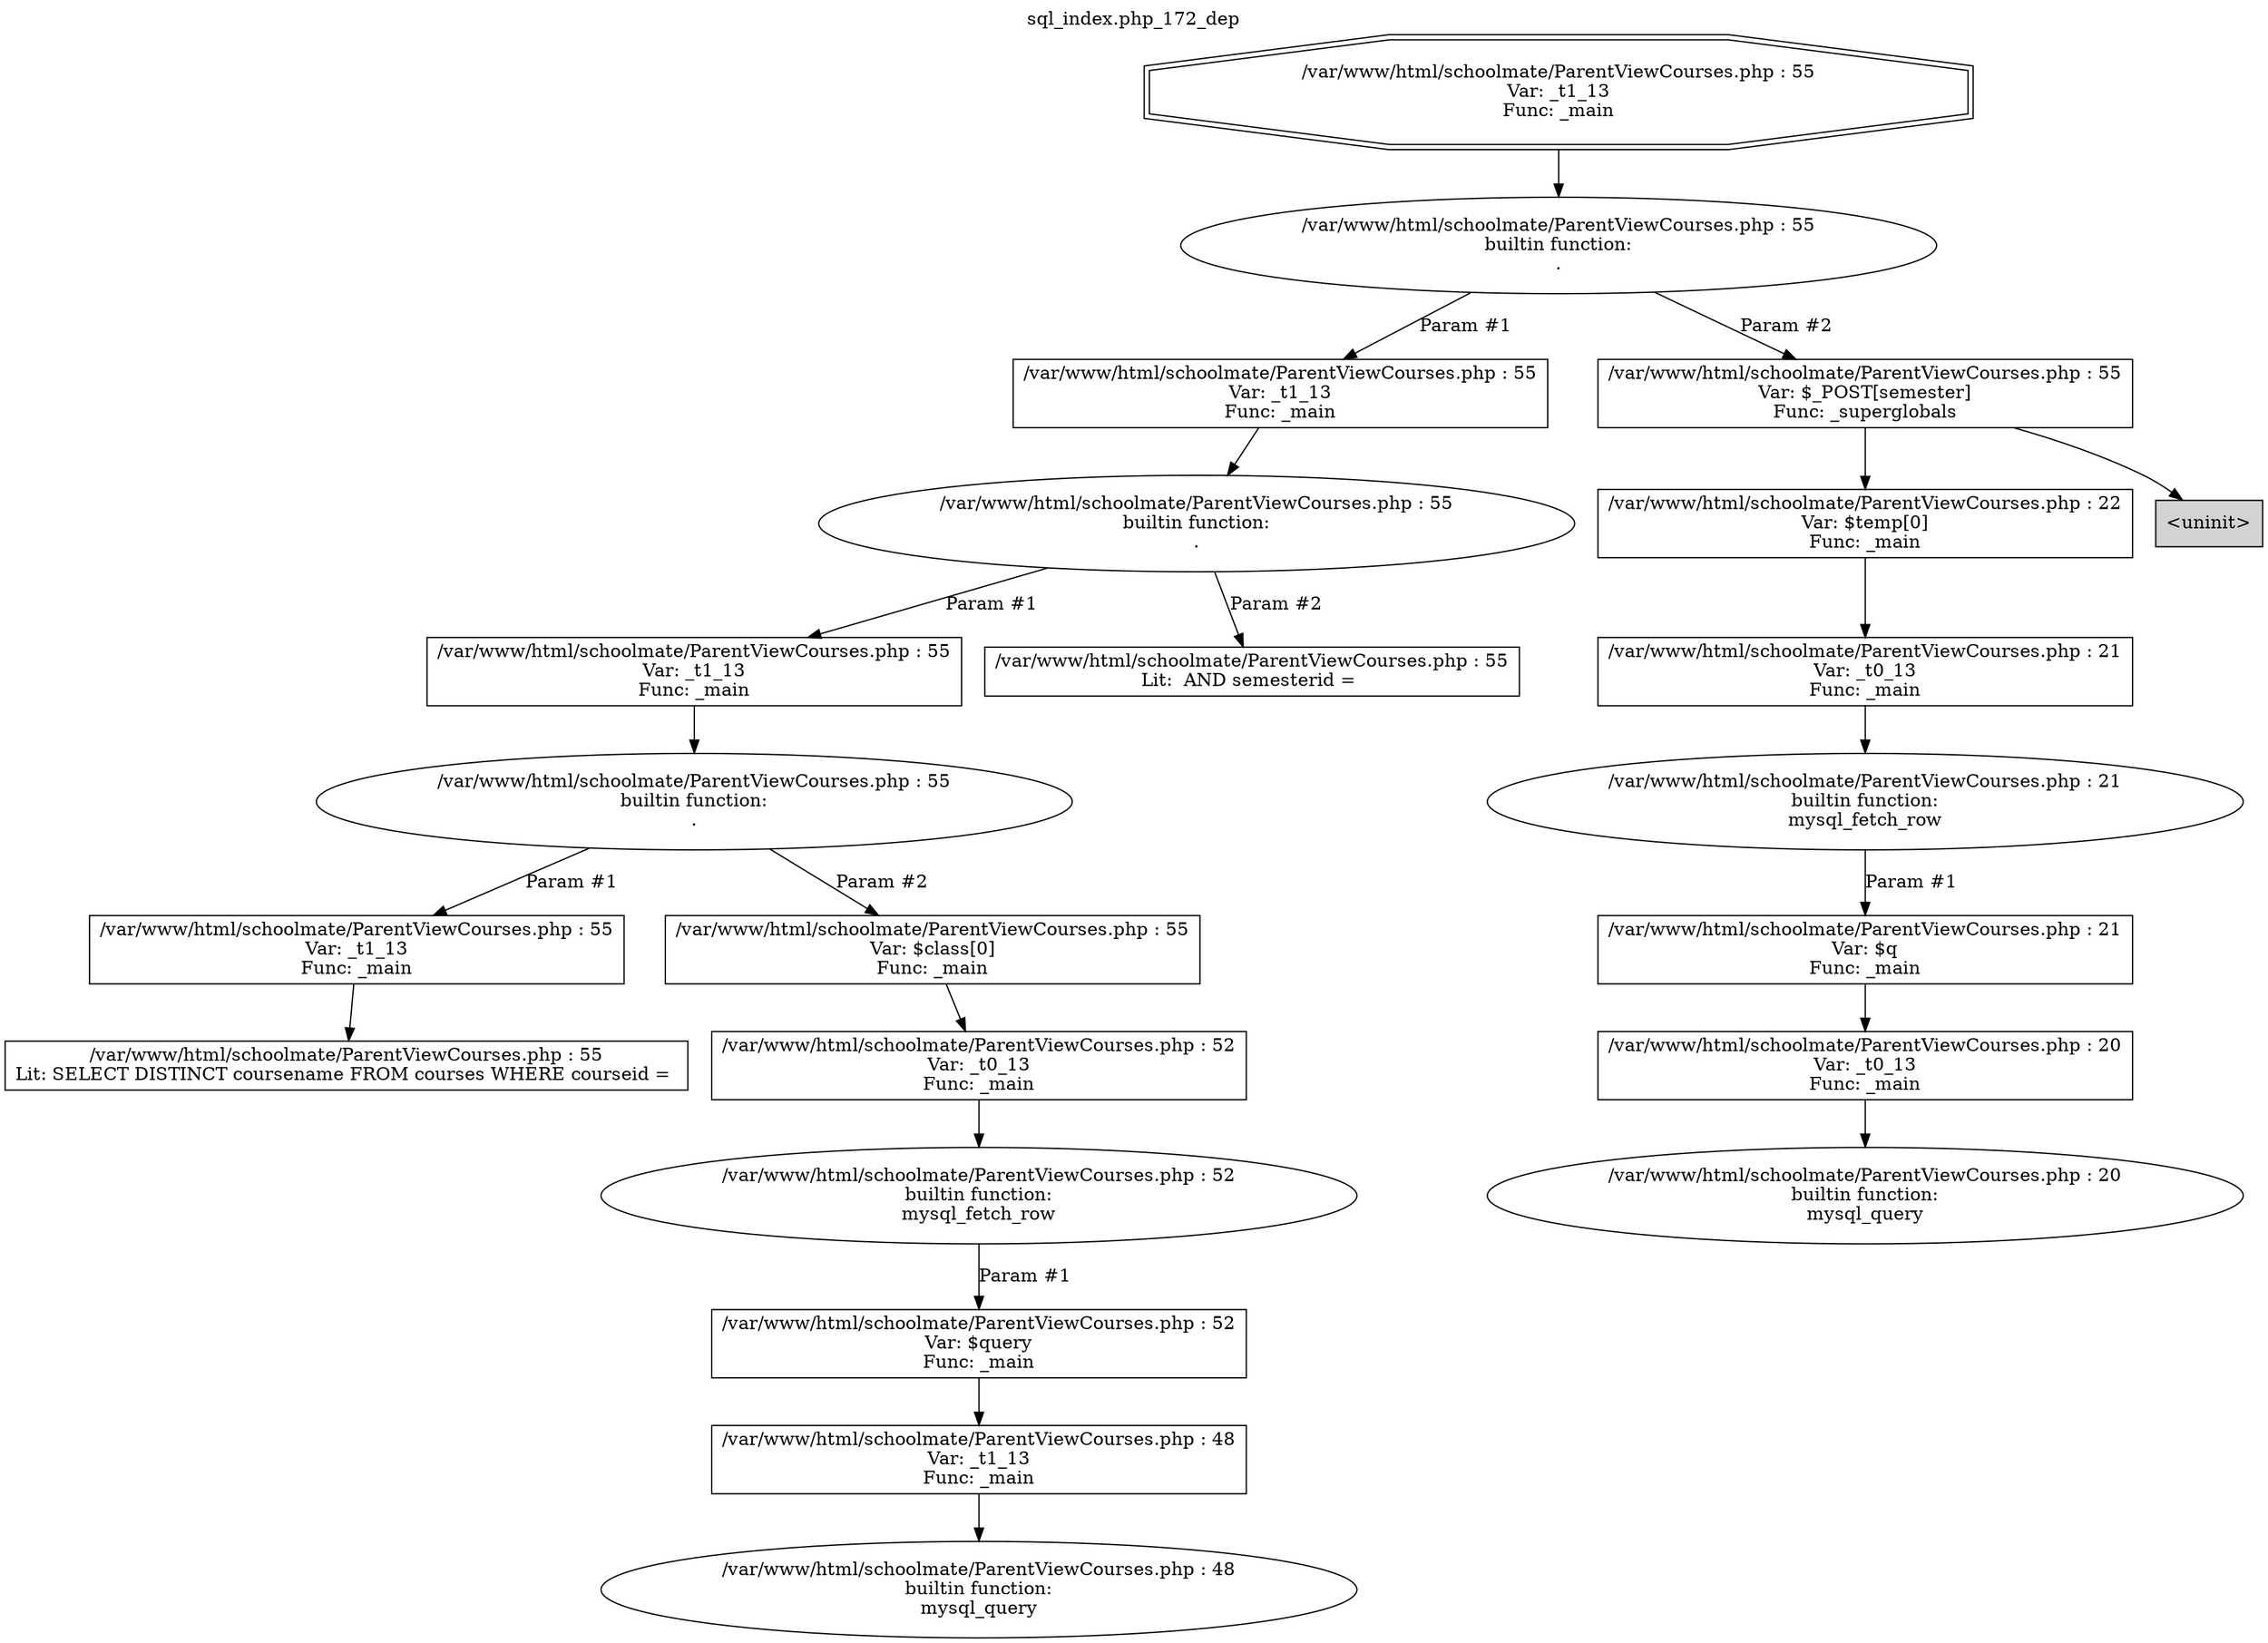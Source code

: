 digraph cfg {
  label="sql_index.php_172_dep";
  labelloc=t;
  n1 [shape=doubleoctagon, label="/var/www/html/schoolmate/ParentViewCourses.php : 55\nVar: _t1_13\nFunc: _main\n"];
  n2 [shape=ellipse, label="/var/www/html/schoolmate/ParentViewCourses.php : 55\nbuiltin function:\n.\n"];
  n3 [shape=box, label="/var/www/html/schoolmate/ParentViewCourses.php : 55\nVar: _t1_13\nFunc: _main\n"];
  n4 [shape=ellipse, label="/var/www/html/schoolmate/ParentViewCourses.php : 55\nbuiltin function:\n.\n"];
  n5 [shape=box, label="/var/www/html/schoolmate/ParentViewCourses.php : 55\nVar: _t1_13\nFunc: _main\n"];
  n6 [shape=ellipse, label="/var/www/html/schoolmate/ParentViewCourses.php : 55\nbuiltin function:\n.\n"];
  n7 [shape=box, label="/var/www/html/schoolmate/ParentViewCourses.php : 55\nVar: _t1_13\nFunc: _main\n"];
  n8 [shape=box, label="/var/www/html/schoolmate/ParentViewCourses.php : 55\nLit: SELECT DISTINCT coursename FROM courses WHERE courseid = \n"];
  n9 [shape=box, label="/var/www/html/schoolmate/ParentViewCourses.php : 55\nVar: $class[0]\nFunc: _main\n"];
  n10 [shape=box, label="/var/www/html/schoolmate/ParentViewCourses.php : 52\nVar: _t0_13\nFunc: _main\n"];
  n11 [shape=ellipse, label="/var/www/html/schoolmate/ParentViewCourses.php : 52\nbuiltin function:\nmysql_fetch_row\n"];
  n12 [shape=box, label="/var/www/html/schoolmate/ParentViewCourses.php : 52\nVar: $query\nFunc: _main\n"];
  n13 [shape=box, label="/var/www/html/schoolmate/ParentViewCourses.php : 48\nVar: _t1_13\nFunc: _main\n"];
  n14 [shape=ellipse, label="/var/www/html/schoolmate/ParentViewCourses.php : 48\nbuiltin function:\nmysql_query\n"];
  n15 [shape=box, label="/var/www/html/schoolmate/ParentViewCourses.php : 55\nLit:  AND semesterid = \n"];
  n16 [shape=box, label="/var/www/html/schoolmate/ParentViewCourses.php : 55\nVar: $_POST[semester]\nFunc: _superglobals\n"];
  n17 [shape=box, label="/var/www/html/schoolmate/ParentViewCourses.php : 22\nVar: $temp[0]\nFunc: _main\n"];
  n18 [shape=box, label="/var/www/html/schoolmate/ParentViewCourses.php : 21\nVar: _t0_13\nFunc: _main\n"];
  n19 [shape=ellipse, label="/var/www/html/schoolmate/ParentViewCourses.php : 21\nbuiltin function:\nmysql_fetch_row\n"];
  n20 [shape=box, label="/var/www/html/schoolmate/ParentViewCourses.php : 21\nVar: $q\nFunc: _main\n"];
  n21 [shape=box, label="/var/www/html/schoolmate/ParentViewCourses.php : 20\nVar: _t0_13\nFunc: _main\n"];
  n22 [shape=ellipse, label="/var/www/html/schoolmate/ParentViewCourses.php : 20\nbuiltin function:\nmysql_query\n"];
  n23 [shape=box, label="<uninit>",style=filled];
  n1 -> n2;
  n3 -> n4;
  n5 -> n6;
  n7 -> n8;
  n6 -> n7[label="Param #1"];
  n6 -> n9[label="Param #2"];
  n10 -> n11;
  n13 -> n14;
  n12 -> n13;
  n11 -> n12[label="Param #1"];
  n9 -> n10;
  n4 -> n5[label="Param #1"];
  n4 -> n15[label="Param #2"];
  n2 -> n3[label="Param #1"];
  n2 -> n16[label="Param #2"];
  n18 -> n19;
  n21 -> n22;
  n20 -> n21;
  n19 -> n20[label="Param #1"];
  n17 -> n18;
  n16 -> n17;
  n16 -> n23;
}
